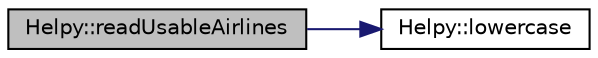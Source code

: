 digraph "Helpy::readUsableAirlines"
{
 // LATEX_PDF_SIZE
  edge [fontname="Helvetica",fontsize="10",labelfontname="Helvetica",labelfontsize="10"];
  node [fontname="Helvetica",fontsize="10",shape=record];
  rankdir="LR";
  Node1 [label="Helpy::readUsableAirlines",height=0.2,width=0.4,color="black", fillcolor="grey75", style="filled", fontcolor="black",tooltip="reads from the console the selection of airlines to use @complexity O(n)"];
  Node1 -> Node2 [color="midnightblue",fontsize="10",style="solid",fontname="Helvetica"];
  Node2 [label="Helpy::lowercase",height=0.2,width=0.4,color="black", fillcolor="white", style="filled",URL="$classHelpy.html#a555c23037bdcba9c140448908cb67c34",tooltip="turns all the characters of a string into lowercase or uppercase @complexity O(n)"];
}
